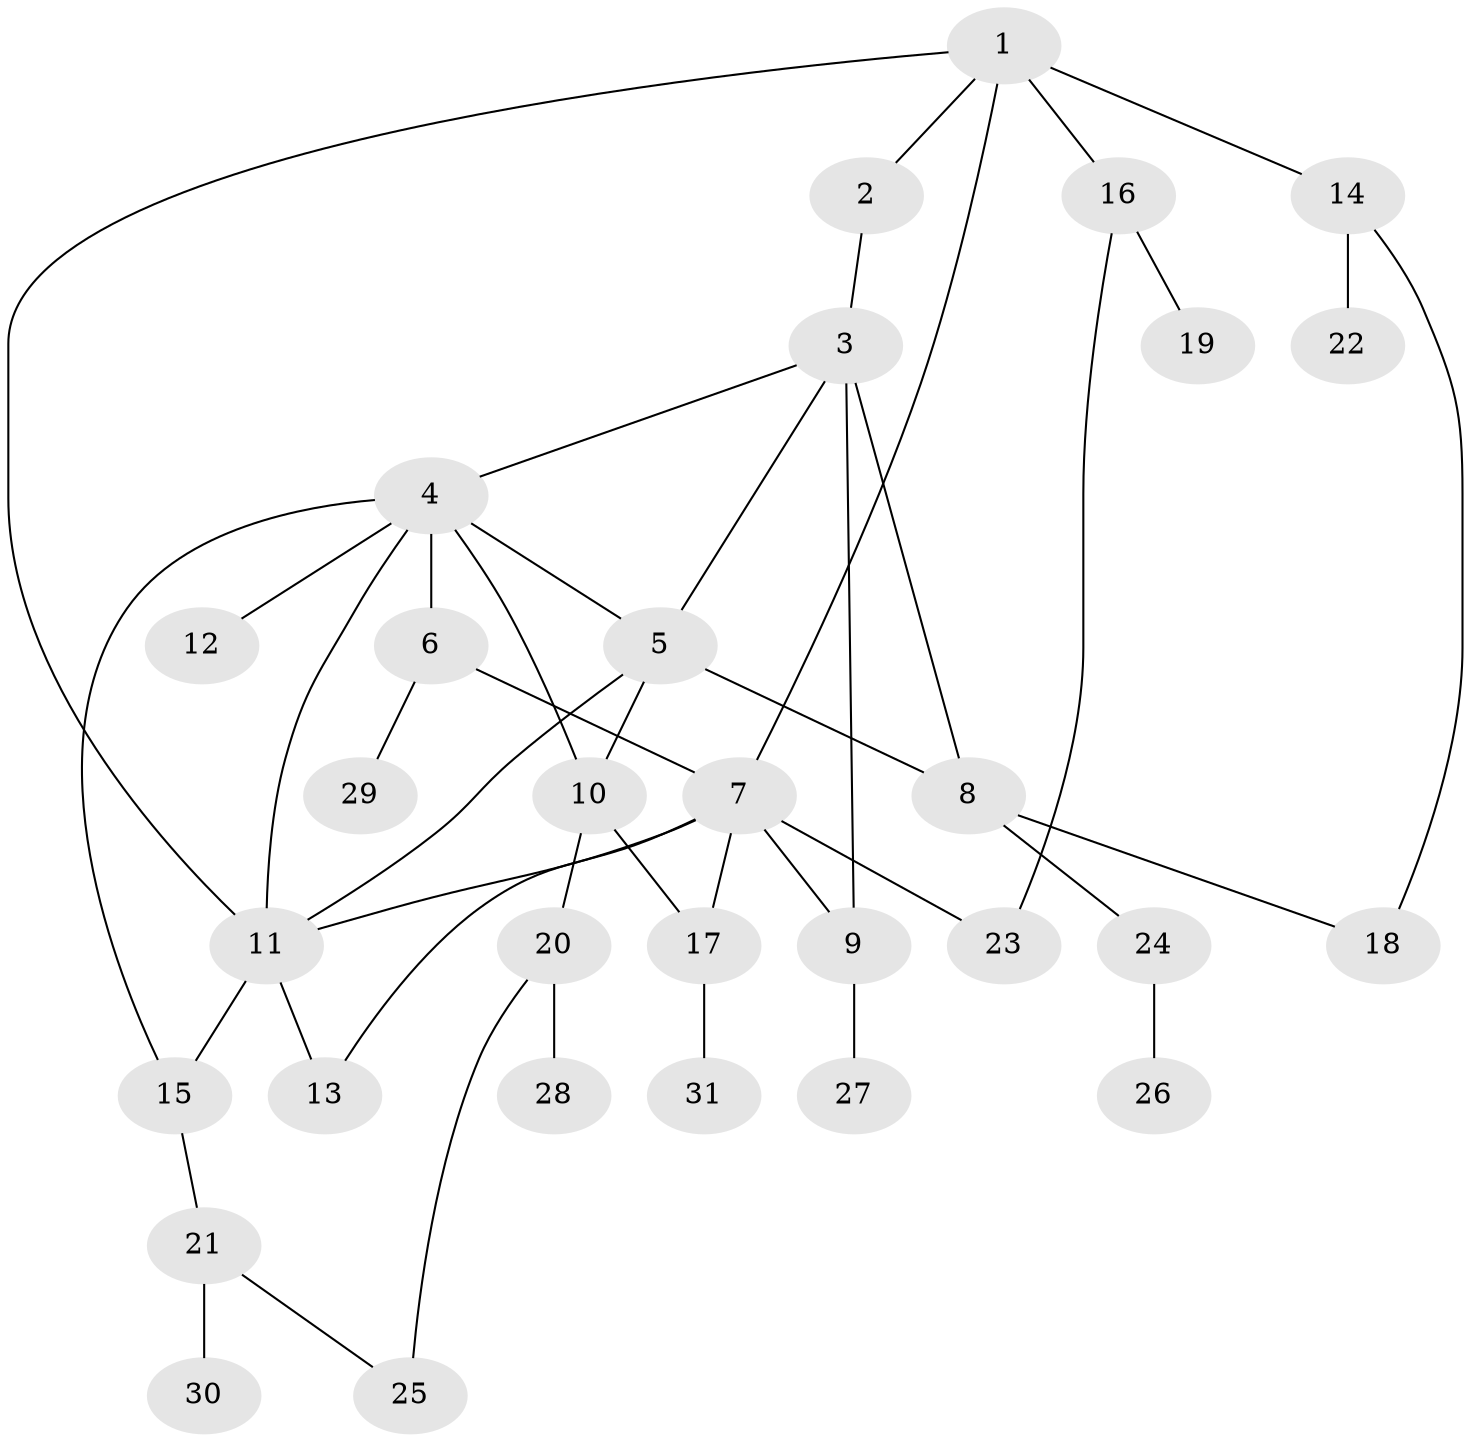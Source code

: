 // original degree distribution, {5: 0.06, 2: 0.2, 6: 0.04, 4: 0.2, 1: 0.3, 3: 0.2}
// Generated by graph-tools (version 1.1) at 2025/48/03/04/25 22:48:38]
// undirected, 31 vertices, 44 edges
graph export_dot {
  node [color=gray90,style=filled];
  1;
  2;
  3;
  4;
  5;
  6;
  7;
  8;
  9;
  10;
  11;
  12;
  13;
  14;
  15;
  16;
  17;
  18;
  19;
  20;
  21;
  22;
  23;
  24;
  25;
  26;
  27;
  28;
  29;
  30;
  31;
  1 -- 2 [weight=1.0];
  1 -- 7 [weight=1.0];
  1 -- 11 [weight=1.0];
  1 -- 14 [weight=1.0];
  1 -- 16 [weight=1.0];
  2 -- 3 [weight=1.0];
  3 -- 4 [weight=1.0];
  3 -- 5 [weight=1.0];
  3 -- 8 [weight=1.0];
  3 -- 9 [weight=1.0];
  4 -- 5 [weight=1.0];
  4 -- 6 [weight=2.0];
  4 -- 10 [weight=1.0];
  4 -- 11 [weight=1.0];
  4 -- 12 [weight=1.0];
  4 -- 15 [weight=1.0];
  5 -- 8 [weight=1.0];
  5 -- 10 [weight=1.0];
  5 -- 11 [weight=1.0];
  6 -- 7 [weight=2.0];
  6 -- 29 [weight=1.0];
  7 -- 9 [weight=1.0];
  7 -- 11 [weight=1.0];
  7 -- 13 [weight=2.0];
  7 -- 17 [weight=1.0];
  7 -- 23 [weight=1.0];
  8 -- 18 [weight=1.0];
  8 -- 24 [weight=1.0];
  9 -- 27 [weight=1.0];
  10 -- 17 [weight=1.0];
  10 -- 20 [weight=1.0];
  11 -- 13 [weight=1.0];
  11 -- 15 [weight=1.0];
  14 -- 18 [weight=1.0];
  14 -- 22 [weight=1.0];
  15 -- 21 [weight=1.0];
  16 -- 19 [weight=1.0];
  16 -- 23 [weight=1.0];
  17 -- 31 [weight=1.0];
  20 -- 25 [weight=1.0];
  20 -- 28 [weight=1.0];
  21 -- 25 [weight=1.0];
  21 -- 30 [weight=1.0];
  24 -- 26 [weight=1.0];
}
